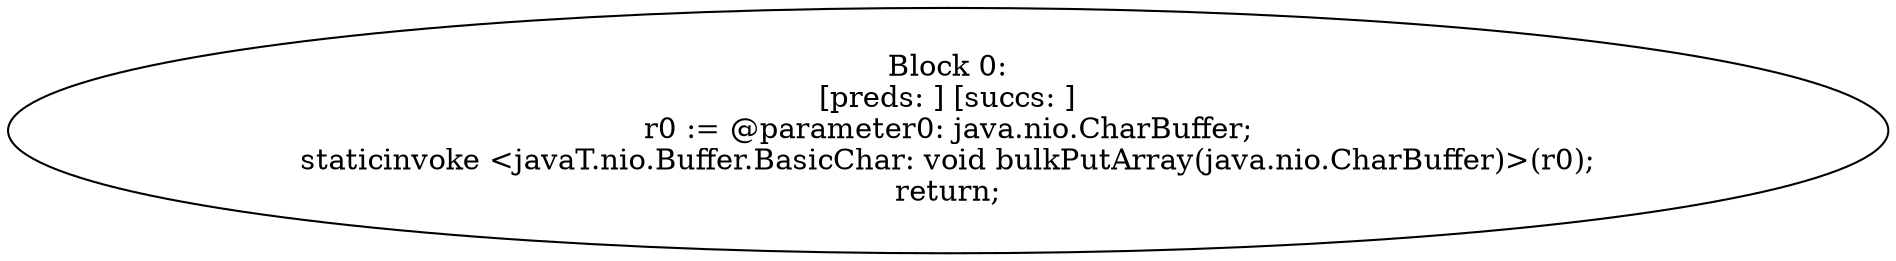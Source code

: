 digraph "unitGraph" {
    "Block 0:
[preds: ] [succs: ]
r0 := @parameter0: java.nio.CharBuffer;
staticinvoke <javaT.nio.Buffer.BasicChar: void bulkPutArray(java.nio.CharBuffer)>(r0);
return;
"
}
